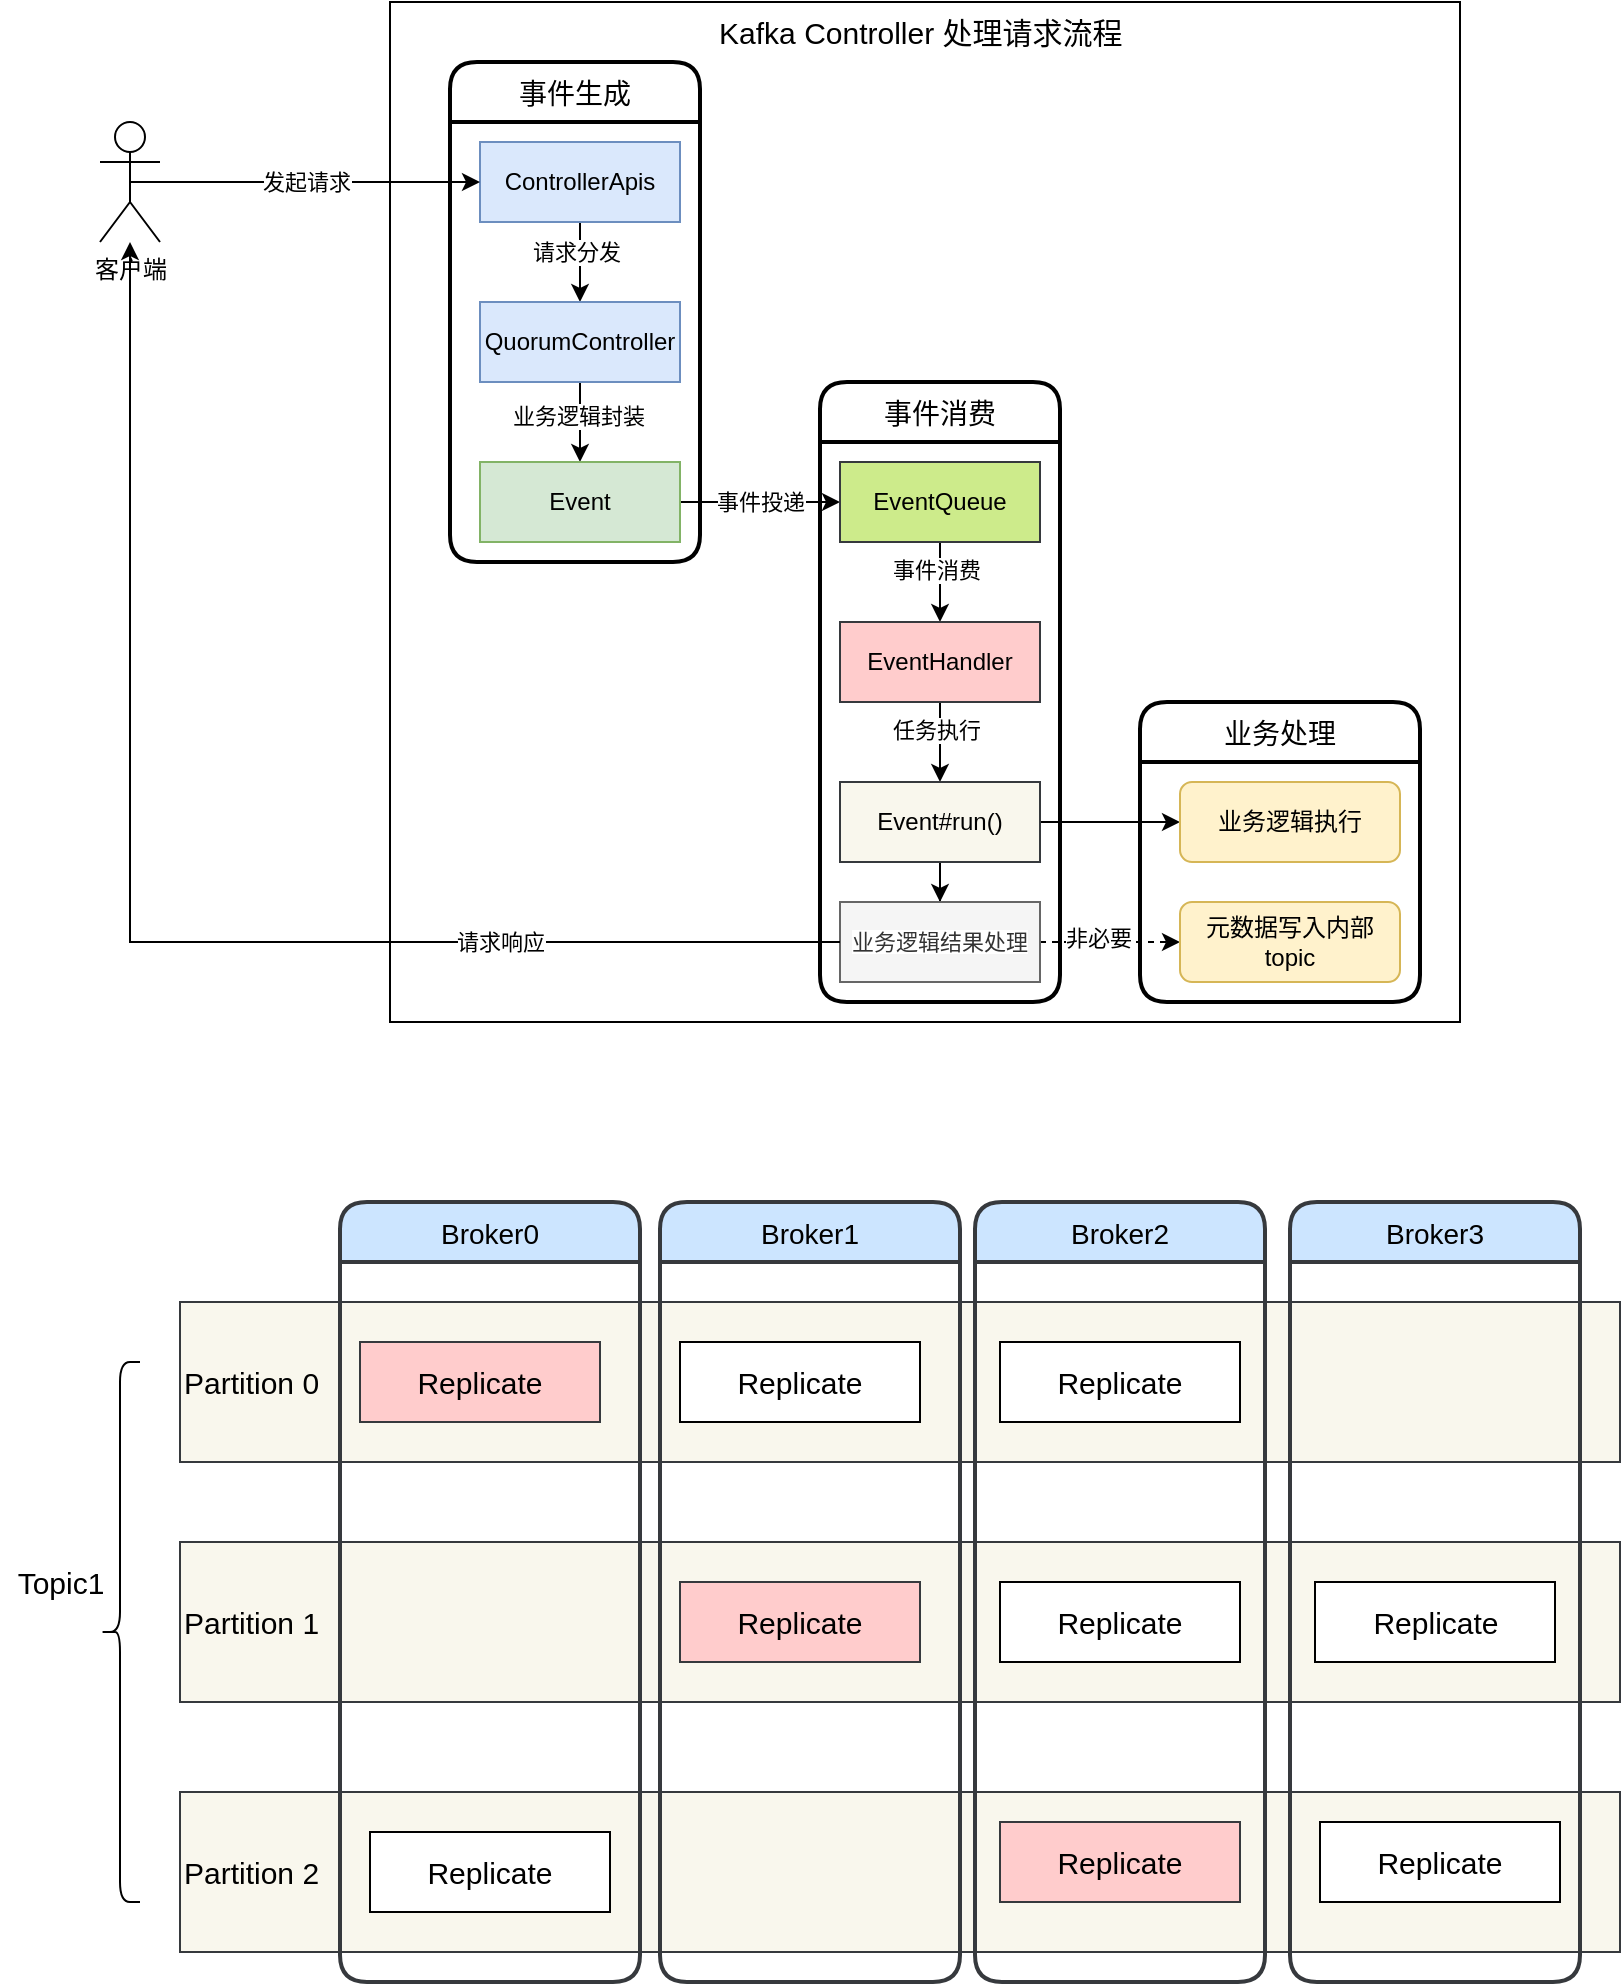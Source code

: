 <mxfile version="17.1.3" type="device"><diagram id="dsL6oakeFicBOrvGSXXl" name="Page-1"><mxGraphModel dx="1426" dy="737" grid="1" gridSize="10" guides="1" tooltips="1" connect="1" arrows="1" fold="1" page="1" pageScale="1" pageWidth="827" pageHeight="1169" math="0" shadow="0"><root><mxCell id="0"/><mxCell id="1" parent="0"/><mxCell id="KqFFl8Q1HsMbIKWnymEs-67" value="Partition 2" style="rounded=0;whiteSpace=wrap;html=1;fontSize=15;align=left;fillColor=#f9f7ed;strokeColor=#36393d;" parent="1" vertex="1"><mxGeometry x="90" y="925" width="720" height="80" as="geometry"/></mxCell><mxCell id="KqFFl8Q1HsMbIKWnymEs-66" value="Partition 1" style="rounded=0;whiteSpace=wrap;html=1;fontSize=15;align=left;fillColor=#f9f7ed;strokeColor=#36393d;" parent="1" vertex="1"><mxGeometry x="90" y="800" width="720" height="80" as="geometry"/></mxCell><mxCell id="KqFFl8Q1HsMbIKWnymEs-43" value="Partition 0" style="rounded=0;whiteSpace=wrap;html=1;fontSize=15;align=left;fillColor=#f9f7ed;strokeColor=#36393d;" parent="1" vertex="1"><mxGeometry x="90" y="680" width="720" height="80" as="geometry"/></mxCell><mxCell id="KqFFl8Q1HsMbIKWnymEs-53" value="Broker0" style="swimlane;childLayout=stackLayout;horizontal=1;startSize=30;horizontalStack=0;rounded=1;fontSize=14;fontStyle=0;strokeWidth=2;resizeParent=0;resizeLast=1;shadow=0;dashed=0;align=center;fillColor=#cce5ff;strokeColor=#36393d;" parent="1" vertex="1"><mxGeometry x="170" y="630" width="150" height="390" as="geometry"/></mxCell><mxCell id="KqFFl8Q1HsMbIKWnymEs-37" value="Kafka Controller 处理请求流程&amp;nbsp;" style="rounded=0;whiteSpace=wrap;html=1;verticalAlign=top;fontSize=15;" parent="1" vertex="1"><mxGeometry x="195" y="30" width="535" height="510" as="geometry"/></mxCell><mxCell id="KqFFl8Q1HsMbIKWnymEs-1" value="客户端" style="shape=umlActor;verticalLabelPosition=bottom;verticalAlign=top;html=1;outlineConnect=0;" parent="1" vertex="1"><mxGeometry x="50" y="90" width="30" height="60" as="geometry"/></mxCell><mxCell id="KqFFl8Q1HsMbIKWnymEs-2" value="事件生成" style="swimlane;childLayout=stackLayout;horizontal=1;startSize=30;horizontalStack=0;rounded=1;fontSize=14;fontStyle=0;strokeWidth=2;resizeParent=0;resizeLast=1;shadow=0;dashed=0;align=center;" parent="1" vertex="1"><mxGeometry x="225" y="60" width="125" height="250" as="geometry"/></mxCell><mxCell id="KqFFl8Q1HsMbIKWnymEs-6" value="" style="edgeStyle=orthogonalEdgeStyle;rounded=0;orthogonalLoop=1;jettySize=auto;html=1;" parent="1" source="KqFFl8Q1HsMbIKWnymEs-4" target="KqFFl8Q1HsMbIKWnymEs-5" edge="1"><mxGeometry relative="1" as="geometry"/></mxCell><mxCell id="KqFFl8Q1HsMbIKWnymEs-7" value="请求分发" style="edgeLabel;html=1;align=center;verticalAlign=middle;resizable=0;points=[];" parent="KqFFl8Q1HsMbIKWnymEs-6" vertex="1" connectable="0"><mxGeometry x="-0.28" y="-2" relative="1" as="geometry"><mxPoint as="offset"/></mxGeometry></mxCell><mxCell id="KqFFl8Q1HsMbIKWnymEs-4" value="ControllerApis" style="whiteSpace=wrap;html=1;align=center;fillColor=#dae8fc;strokeColor=#6c8ebf;" parent="1" vertex="1"><mxGeometry x="240" y="100" width="100" height="40" as="geometry"/></mxCell><mxCell id="KqFFl8Q1HsMbIKWnymEs-9" value="" style="edgeStyle=orthogonalEdgeStyle;rounded=0;orthogonalLoop=1;jettySize=auto;html=1;" parent="1" source="KqFFl8Q1HsMbIKWnymEs-5" target="KqFFl8Q1HsMbIKWnymEs-8" edge="1"><mxGeometry relative="1" as="geometry"/></mxCell><mxCell id="KqFFl8Q1HsMbIKWnymEs-10" value="业务逻辑封装" style="edgeLabel;html=1;align=center;verticalAlign=middle;resizable=0;points=[];" parent="KqFFl8Q1HsMbIKWnymEs-9" vertex="1" connectable="0"><mxGeometry x="-0.15" y="-1" relative="1" as="geometry"><mxPoint as="offset"/></mxGeometry></mxCell><mxCell id="KqFFl8Q1HsMbIKWnymEs-5" value="QuorumController" style="whiteSpace=wrap;html=1;align=center;fillColor=#dae8fc;strokeColor=#6c8ebf;" parent="1" vertex="1"><mxGeometry x="240" y="180" width="100" height="40" as="geometry"/></mxCell><mxCell id="KqFFl8Q1HsMbIKWnymEs-12" value="" style="edgeStyle=orthogonalEdgeStyle;rounded=0;orthogonalLoop=1;jettySize=auto;html=1;" parent="1" source="KqFFl8Q1HsMbIKWnymEs-8" target="KqFFl8Q1HsMbIKWnymEs-11" edge="1"><mxGeometry relative="1" as="geometry"/></mxCell><mxCell id="KqFFl8Q1HsMbIKWnymEs-13" value="事件投递" style="edgeLabel;html=1;align=center;verticalAlign=middle;resizable=0;points=[];" parent="KqFFl8Q1HsMbIKWnymEs-12" vertex="1" connectable="0"><mxGeometry x="0.05" y="1" relative="1" as="geometry"><mxPoint x="-2" y="1" as="offset"/></mxGeometry></mxCell><mxCell id="KqFFl8Q1HsMbIKWnymEs-8" value="Event" style="whiteSpace=wrap;html=1;align=center;fillColor=#d5e8d4;strokeColor=#82b366;" parent="1" vertex="1"><mxGeometry x="240" y="260" width="100" height="40" as="geometry"/></mxCell><mxCell id="KqFFl8Q1HsMbIKWnymEs-15" value="" style="edgeStyle=orthogonalEdgeStyle;rounded=0;orthogonalLoop=1;jettySize=auto;html=1;" parent="1" source="KqFFl8Q1HsMbIKWnymEs-11" target="KqFFl8Q1HsMbIKWnymEs-14" edge="1"><mxGeometry relative="1" as="geometry"/></mxCell><mxCell id="KqFFl8Q1HsMbIKWnymEs-32" value="事件消费" style="edgeLabel;html=1;align=center;verticalAlign=middle;resizable=0;points=[];" parent="KqFFl8Q1HsMbIKWnymEs-15" vertex="1" connectable="0"><mxGeometry x="-0.3" y="-2" relative="1" as="geometry"><mxPoint as="offset"/></mxGeometry></mxCell><mxCell id="KqFFl8Q1HsMbIKWnymEs-11" value="EventQueue" style="whiteSpace=wrap;html=1;align=center;fillColor=#cdeb8b;strokeColor=#36393d;" parent="1" vertex="1"><mxGeometry x="420" y="260" width="100" height="40" as="geometry"/></mxCell><mxCell id="KqFFl8Q1HsMbIKWnymEs-18" value="" style="edgeStyle=orthogonalEdgeStyle;rounded=0;orthogonalLoop=1;jettySize=auto;html=1;" parent="1" source="KqFFl8Q1HsMbIKWnymEs-14" target="KqFFl8Q1HsMbIKWnymEs-17" edge="1"><mxGeometry relative="1" as="geometry"/></mxCell><mxCell id="KqFFl8Q1HsMbIKWnymEs-33" value="任务执行" style="edgeLabel;html=1;align=center;verticalAlign=middle;resizable=0;points=[];" parent="KqFFl8Q1HsMbIKWnymEs-18" vertex="1" connectable="0"><mxGeometry x="-0.3" y="-2" relative="1" as="geometry"><mxPoint as="offset"/></mxGeometry></mxCell><mxCell id="KqFFl8Q1HsMbIKWnymEs-14" value="EventHandler" style="whiteSpace=wrap;html=1;align=center;fillColor=#ffcccc;strokeColor=#36393d;" parent="1" vertex="1"><mxGeometry x="420" y="340" width="100" height="40" as="geometry"/></mxCell><mxCell id="KqFFl8Q1HsMbIKWnymEs-20" value="" style="edgeStyle=orthogonalEdgeStyle;rounded=0;orthogonalLoop=1;jettySize=auto;html=1;entryX=0;entryY=0.5;entryDx=0;entryDy=0;" parent="1" source="KqFFl8Q1HsMbIKWnymEs-17" target="KqFFl8Q1HsMbIKWnymEs-34" edge="1"><mxGeometry relative="1" as="geometry"><mxPoint x="590" y="460" as="targetPoint"/></mxGeometry></mxCell><mxCell id="KqFFl8Q1HsMbIKWnymEs-22" value="" style="edgeStyle=orthogonalEdgeStyle;rounded=0;orthogonalLoop=1;jettySize=auto;html=1;" parent="1" source="KqFFl8Q1HsMbIKWnymEs-17" target="KqFFl8Q1HsMbIKWnymEs-21" edge="1"><mxGeometry relative="1" as="geometry"/></mxCell><mxCell id="KqFFl8Q1HsMbIKWnymEs-17" value="Event#run()" style="whiteSpace=wrap;html=1;align=center;fillColor=#f9f7ed;strokeColor=#36393d;" parent="1" vertex="1"><mxGeometry x="420" y="420" width="100" height="40" as="geometry"/></mxCell><mxCell id="KqFFl8Q1HsMbIKWnymEs-25" value="" style="edgeStyle=orthogonalEdgeStyle;rounded=0;orthogonalLoop=1;jettySize=auto;html=1;entryX=0;entryY=0.5;entryDx=0;entryDy=0;dashed=1;" parent="1" source="KqFFl8Q1HsMbIKWnymEs-21" target="KqFFl8Q1HsMbIKWnymEs-35" edge="1"><mxGeometry relative="1" as="geometry"><mxPoint x="590" y="540" as="targetPoint"/></mxGeometry></mxCell><mxCell id="KqFFl8Q1HsMbIKWnymEs-36" value="非必要" style="edgeLabel;html=1;align=center;verticalAlign=middle;resizable=0;points=[];" parent="KqFFl8Q1HsMbIKWnymEs-25" vertex="1" connectable="0"><mxGeometry x="-0.171" y="2" relative="1" as="geometry"><mxPoint as="offset"/></mxGeometry></mxCell><mxCell id="KqFFl8Q1HsMbIKWnymEs-21" value="&lt;span style=&quot;font-size: 11px ; background-color: rgb(255 , 255 , 255)&quot;&gt;业务逻辑结果处理&lt;/span&gt;" style="whiteSpace=wrap;html=1;align=center;fillColor=#f5f5f5;fontColor=#333333;strokeColor=#666666;" parent="1" vertex="1"><mxGeometry x="420" y="480" width="100" height="40" as="geometry"/></mxCell><mxCell id="KqFFl8Q1HsMbIKWnymEs-26" value="请求响应" style="endArrow=classic;html=1;rounded=0;exitX=0;exitY=0.5;exitDx=0;exitDy=0;" parent="1" source="KqFFl8Q1HsMbIKWnymEs-21" target="KqFFl8Q1HsMbIKWnymEs-1" edge="1"><mxGeometry x="-0.518" width="50" height="50" relative="1" as="geometry"><mxPoint x="10" y="270" as="sourcePoint"/><mxPoint x="60" y="220" as="targetPoint"/><Array as="points"><mxPoint x="65" y="500"/></Array><mxPoint as="offset"/></mxGeometry></mxCell><mxCell id="KqFFl8Q1HsMbIKWnymEs-28" value="发起请求" style="endArrow=classic;html=1;rounded=0;exitX=0.5;exitY=0.5;exitDx=0;exitDy=0;exitPerimeter=0;entryX=0;entryY=0.5;entryDx=0;entryDy=0;" parent="1" source="KqFFl8Q1HsMbIKWnymEs-1" target="KqFFl8Q1HsMbIKWnymEs-4" edge="1"><mxGeometry width="50" height="50" relative="1" as="geometry"><mxPoint x="100" y="150" as="sourcePoint"/><mxPoint x="150" y="100" as="targetPoint"/></mxGeometry></mxCell><mxCell id="KqFFl8Q1HsMbIKWnymEs-30" value="事件消费" style="swimlane;childLayout=stackLayout;horizontal=1;startSize=30;horizontalStack=0;rounded=1;fontSize=14;fontStyle=0;strokeWidth=2;resizeParent=0;resizeLast=1;shadow=0;dashed=0;align=center;" parent="1" vertex="1"><mxGeometry x="410" y="220" width="120" height="310" as="geometry"/></mxCell><mxCell id="KqFFl8Q1HsMbIKWnymEs-31" value="业务处理" style="swimlane;childLayout=stackLayout;horizontal=1;startSize=30;horizontalStack=0;rounded=1;fontSize=14;fontStyle=0;strokeWidth=2;resizeParent=0;resizeLast=1;shadow=0;dashed=0;align=center;" parent="1" vertex="1"><mxGeometry x="570" y="380" width="140" height="150" as="geometry"/></mxCell><mxCell id="KqFFl8Q1HsMbIKWnymEs-34" value="&lt;span&gt;业务逻辑执行&lt;/span&gt;" style="rounded=1;whiteSpace=wrap;html=1;fillColor=#fff2cc;strokeColor=#d6b656;" parent="1" vertex="1"><mxGeometry x="590" y="420" width="110" height="40" as="geometry"/></mxCell><mxCell id="KqFFl8Q1HsMbIKWnymEs-35" value="元数据写入内部topic" style="rounded=1;whiteSpace=wrap;html=1;fillColor=#fff2cc;strokeColor=#d6b656;" parent="1" vertex="1"><mxGeometry x="590" y="480" width="110" height="40" as="geometry"/></mxCell><mxCell id="KqFFl8Q1HsMbIKWnymEs-44" value="Replicate" style="rounded=0;whiteSpace=wrap;html=1;fontSize=15;fillColor=#ffcccc;strokeColor=#36393d;" parent="1" vertex="1"><mxGeometry x="180" y="700" width="120" height="40" as="geometry"/></mxCell><mxCell id="KqFFl8Q1HsMbIKWnymEs-56" value="Broker1" style="swimlane;childLayout=stackLayout;horizontal=1;startSize=30;horizontalStack=0;rounded=1;fontSize=14;fontStyle=0;strokeWidth=2;resizeParent=0;resizeLast=1;shadow=0;dashed=0;align=center;fillColor=#cce5ff;strokeColor=#36393d;" parent="1" vertex="1"><mxGeometry x="330" y="630" width="150" height="390" as="geometry"/></mxCell><mxCell id="KqFFl8Q1HsMbIKWnymEs-57" value="Broker3" style="swimlane;childLayout=stackLayout;horizontal=1;startSize=30;horizontalStack=0;rounded=1;fontSize=14;fontStyle=0;strokeWidth=2;resizeParent=0;resizeLast=1;shadow=0;dashed=0;align=center;fillColor=#cce5ff;strokeColor=#36393d;" parent="1" vertex="1"><mxGeometry x="645" y="630" width="145" height="390" as="geometry"/></mxCell><mxCell id="KqFFl8Q1HsMbIKWnymEs-59" value="Replicate" style="rounded=0;whiteSpace=wrap;html=1;fontSize=15;" parent="1" vertex="1"><mxGeometry x="340" y="700" width="120" height="40" as="geometry"/></mxCell><mxCell id="KqFFl8Q1HsMbIKWnymEs-60" value="Replicate" style="rounded=0;whiteSpace=wrap;html=1;fontSize=15;fillColor=#ffcccc;strokeColor=#36393d;" parent="1" vertex="1"><mxGeometry x="340" y="820" width="120" height="40" as="geometry"/></mxCell><mxCell id="KqFFl8Q1HsMbIKWnymEs-61" value="Replicate" style="rounded=0;whiteSpace=wrap;html=1;fontSize=15;" parent="1" vertex="1"><mxGeometry x="500" y="820" width="120" height="40" as="geometry"/></mxCell><mxCell id="KqFFl8Q1HsMbIKWnymEs-62" value="Replicate" style="rounded=0;whiteSpace=wrap;html=1;fontSize=15;fillColor=#ffcccc;strokeColor=#36393d;" parent="1" vertex="1"><mxGeometry x="500" y="940" width="120" height="40" as="geometry"/></mxCell><mxCell id="KqFFl8Q1HsMbIKWnymEs-63" value="Replicate" style="rounded=0;whiteSpace=wrap;html=1;fontSize=15;" parent="1" vertex="1"><mxGeometry x="660" y="940" width="120" height="40" as="geometry"/></mxCell><mxCell id="KqFFl8Q1HsMbIKWnymEs-69" value="Broker2" style="swimlane;childLayout=stackLayout;horizontal=1;startSize=30;horizontalStack=0;rounded=1;fontSize=14;fontStyle=0;strokeWidth=2;resizeParent=0;resizeLast=1;shadow=0;dashed=0;align=center;fillColor=#cce5ff;strokeColor=#36393d;" parent="1" vertex="1"><mxGeometry x="487.5" y="630" width="145" height="390" as="geometry"/></mxCell><mxCell id="KqFFl8Q1HsMbIKWnymEs-70" value="Replicate" style="rounded=0;whiteSpace=wrap;html=1;fontSize=15;" parent="1" vertex="1"><mxGeometry x="500" y="700" width="120" height="40" as="geometry"/></mxCell><mxCell id="KqFFl8Q1HsMbIKWnymEs-71" value="Replicate" style="rounded=0;whiteSpace=wrap;html=1;fontSize=15;" parent="1" vertex="1"><mxGeometry x="657.5" y="820" width="120" height="40" as="geometry"/></mxCell><mxCell id="KqFFl8Q1HsMbIKWnymEs-72" value="Replicate" style="rounded=0;whiteSpace=wrap;html=1;fontSize=15;" parent="1" vertex="1"><mxGeometry x="185" y="945" width="120" height="40" as="geometry"/></mxCell><mxCell id="KqFFl8Q1HsMbIKWnymEs-74" value="" style="shape=curlyBracket;whiteSpace=wrap;html=1;rounded=1;fontSize=15;" parent="1" vertex="1"><mxGeometry x="50" y="710" width="20" height="270" as="geometry"/></mxCell><mxCell id="KqFFl8Q1HsMbIKWnymEs-75" value="Topic1" style="text;html=1;align=center;verticalAlign=middle;resizable=0;points=[];autosize=1;strokeColor=none;fillColor=none;fontSize=15;" parent="1" vertex="1"><mxGeometry y="810" width="60" height="20" as="geometry"/></mxCell></root></mxGraphModel></diagram></mxfile>